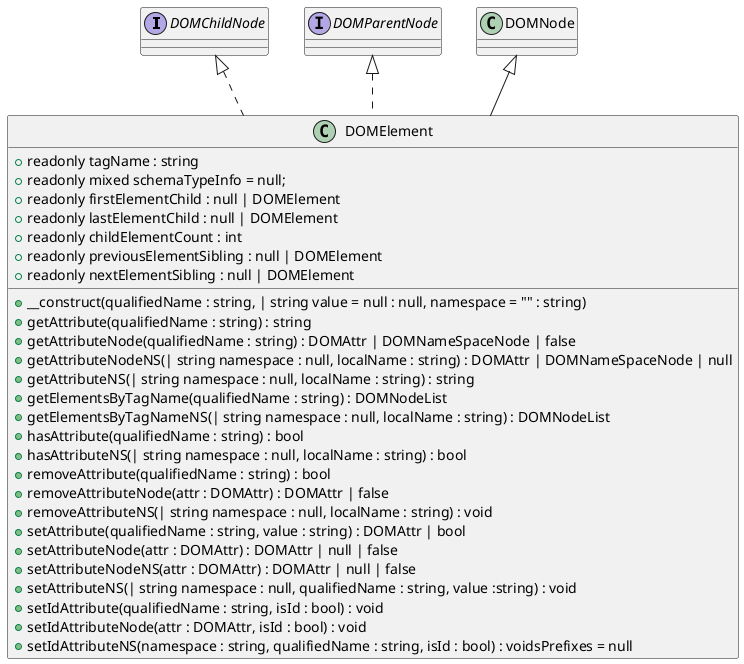 @startuml
interface DOMChildNode
interface DOMParentNode
DOMNode       <|-- DOMElement
DOMParentNode <|.. DOMElement
DOMChildNode  <|.. DOMElement

class DOMElement {
  +readonly tagName : string
  +readonly mixed schemaTypeInfo = null;
  +readonly firstElementChild : null | DOMElement
  +readonly lastElementChild : null | DOMElement
  +readonly childElementCount : int
  +readonly previousElementSibling : null | DOMElement
  +readonly nextElementSibling : null | DOMElement
  +__construct(qualifiedName : string, | string value = null : null, namespace = "" : string)
  +getAttribute(qualifiedName : string) : string
  +getAttributeNode(qualifiedName : string) : DOMAttr | DOMNameSpaceNode | false
  +getAttributeNodeNS(| string namespace : null, localName : string) : DOMAttr | DOMNameSpaceNode | null
  +getAttributeNS(| string namespace : null, localName : string) : string
  +getElementsByTagName(qualifiedName : string) : DOMNodeList
  +getElementsByTagNameNS(| string namespace : null, localName : string) : DOMNodeList
  +hasAttribute(qualifiedName : string) : bool
  +hasAttributeNS(| string namespace : null, localName : string) : bool
  +removeAttribute(qualifiedName : string) : bool
  +removeAttributeNode(attr : DOMAttr) : DOMAttr | false
  +removeAttributeNS(| string namespace : null, localName : string) : void
  +setAttribute(qualifiedName : string, value : string) : DOMAttr | bool
  +setAttributeNode(attr : DOMAttr) : DOMAttr | null | false
  +setAttributeNodeNS(attr : DOMAttr) : DOMAttr | null | false
  +setAttributeNS(| string namespace : null, qualifiedName : string, value :string) : void
  +setIdAttribute(qualifiedName : string, isId : bool) : void
  +setIdAttributeNode(attr : DOMAttr, isId : bool) : void
  +setIdAttributeNS(namespace : string, qualifiedName : string, isId : bool) : voidsPrefixes = null
}
@enduml
